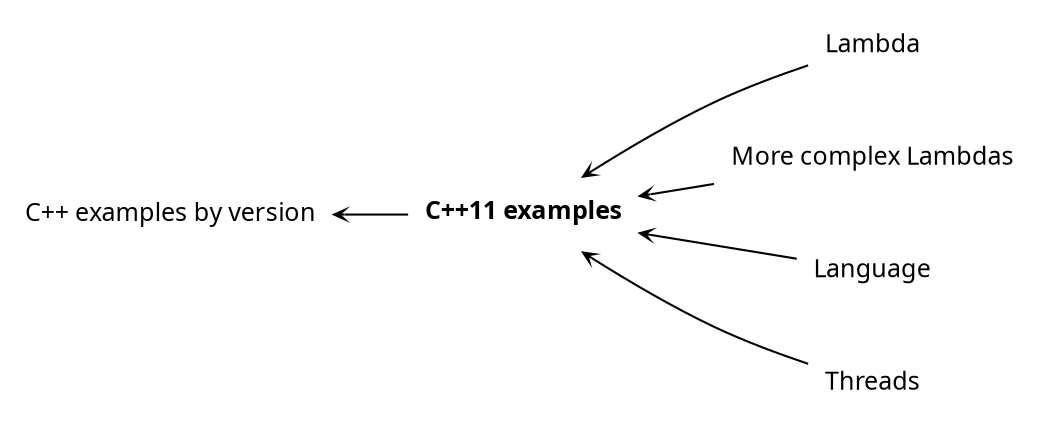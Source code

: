 digraph "C++11 examples"
{
 // INTERACTIVE_SVG=YES
 // LATEX_PDF_SIZE
  graph [];
  edge [fontname=Ubuntu labelfontsize=10 arrowhead=open arrowtail=open arrowsize=0.5];
  node [fontname=Ubuntu fontsize=12 shape=plaintext];
  rankdir=LR;
  Node2 [label="C++ examples by version" URL="$group__CPP.html" tooltip=" " ];
  Node1 [label=<<b>C++11 examples</b>> tooltip=" " ];
  Node4 [label="Lambda" URL="$group__lambda11.html" tooltip=" " ];
  Node5 [label="More complex Lambdas" URL="$group__lambda11__complex.html" tooltip=" " ];
  Node3 [label="Language" URL="$group__lang11.html" tooltip=" " ];
  Node6 [label="Threads" URL="$group__threads11.html" tooltip=" " ];
  Node2->Node1 [shape=plaintext, dir="back", style="solid"];
  Node1->Node3 [shape=plaintext, dir="back", style="solid"];
  Node1->Node4 [shape=plaintext, dir="back", style="solid"];
  Node1->Node5 [shape=plaintext, dir="back", style="solid"];
  Node1->Node6 [shape=plaintext, dir="back", style="solid"];
}
